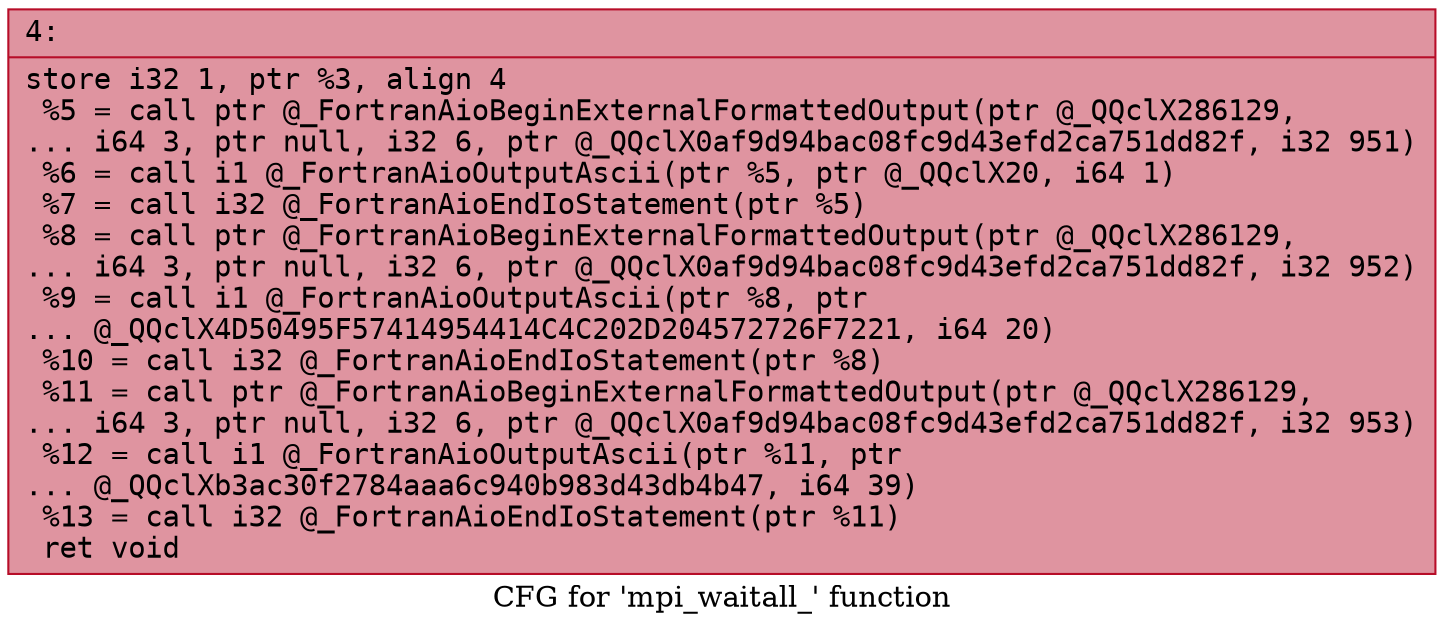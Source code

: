 digraph "CFG for 'mpi_waitall_' function" {
	label="CFG for 'mpi_waitall_' function";

	Node0x5560a31d41b0 [shape=record,color="#b70d28ff", style=filled, fillcolor="#b70d2870" fontname="Courier",label="{4:\l|  store i32 1, ptr %3, align 4\l  %5 = call ptr @_FortranAioBeginExternalFormattedOutput(ptr @_QQclX286129,\l... i64 3, ptr null, i32 6, ptr @_QQclX0af9d94bac08fc9d43efd2ca751dd82f, i32 951)\l  %6 = call i1 @_FortranAioOutputAscii(ptr %5, ptr @_QQclX20, i64 1)\l  %7 = call i32 @_FortranAioEndIoStatement(ptr %5)\l  %8 = call ptr @_FortranAioBeginExternalFormattedOutput(ptr @_QQclX286129,\l... i64 3, ptr null, i32 6, ptr @_QQclX0af9d94bac08fc9d43efd2ca751dd82f, i32 952)\l  %9 = call i1 @_FortranAioOutputAscii(ptr %8, ptr\l... @_QQclX4D50495F57414954414C4C202D204572726F7221, i64 20)\l  %10 = call i32 @_FortranAioEndIoStatement(ptr %8)\l  %11 = call ptr @_FortranAioBeginExternalFormattedOutput(ptr @_QQclX286129,\l... i64 3, ptr null, i32 6, ptr @_QQclX0af9d94bac08fc9d43efd2ca751dd82f, i32 953)\l  %12 = call i1 @_FortranAioOutputAscii(ptr %11, ptr\l... @_QQclXb3ac30f2784aaa6c940b983d43db4b47, i64 39)\l  %13 = call i32 @_FortranAioEndIoStatement(ptr %11)\l  ret void\l}"];
}

